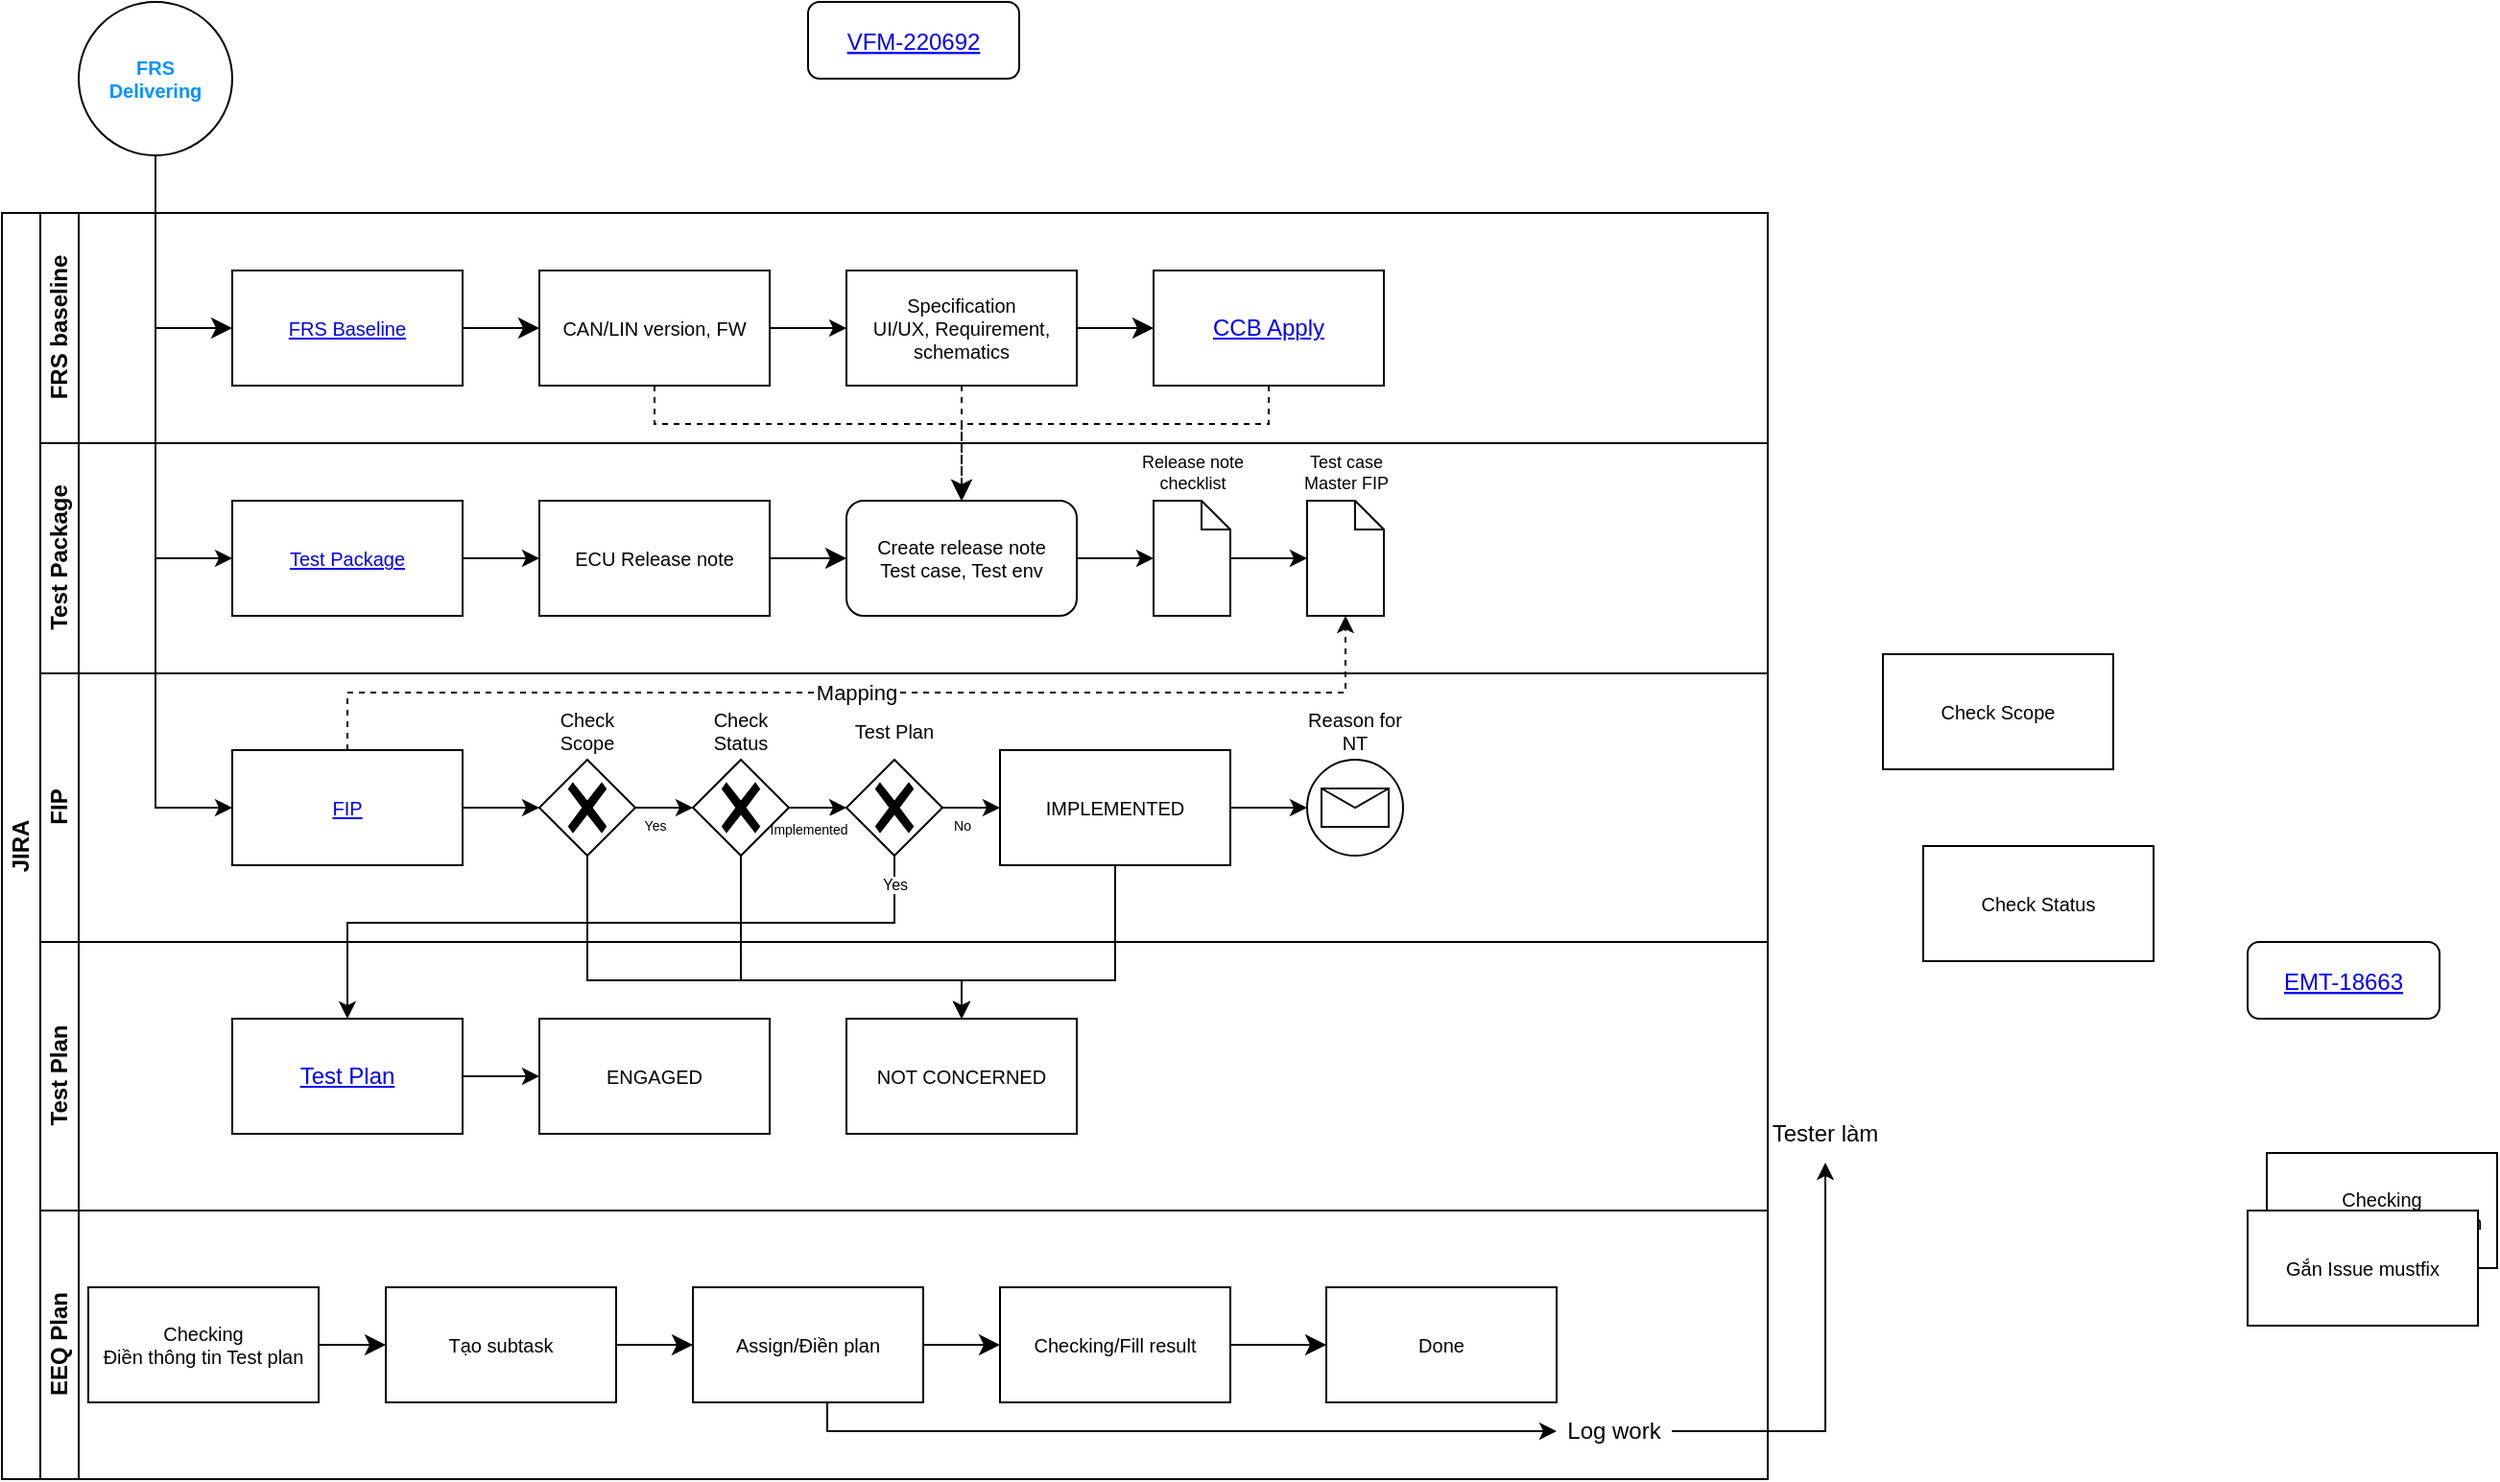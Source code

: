<mxfile version="24.6.1" type="github">
  <diagram id="prtHgNgQTEPvFCAcTncT" name="Page-1">
    <mxGraphModel dx="2049" dy="1114" grid="1" gridSize="10" guides="1" tooltips="1" connect="1" arrows="1" fold="1" page="1" pageScale="1" pageWidth="827" pageHeight="1169" math="0" shadow="0">
      <root>
        <mxCell id="0" />
        <mxCell id="1" parent="0" />
        <UserObject label="JIRA" link="https://vingroupjsc.sharepoint.com/:x:/r/sites/VF-EEQualityCentre/_layouts/15/Doc.aspx?sourcedoc=%7B268B624A-8D3B-4E9C-AA28-62E9198A5E5C%7D&amp;file=LHD_VN_VF3_Master%20Tracker.xlsx&amp;action=default&amp;mobileredirect=true" id="dNxyNK7c78bLwvsdeMH5-19">
          <mxCell style="swimlane;html=1;childLayout=stackLayout;resizeParent=1;resizeParentMax=0;horizontal=0;startSize=20;horizontalStack=0;whiteSpace=wrap;" parent="1" vertex="1">
            <mxGeometry x="120" y="120" width="920" height="660" as="geometry">
              <mxRectangle x="120" y="120" width="40" height="50" as="alternateBounds" />
            </mxGeometry>
          </mxCell>
        </UserObject>
        <mxCell id="dNxyNK7c78bLwvsdeMH5-20" value="FRS baseline" style="swimlane;html=1;startSize=20;horizontal=0;" parent="dNxyNK7c78bLwvsdeMH5-19" vertex="1">
          <mxGeometry x="20" width="900" height="120" as="geometry" />
        </mxCell>
        <mxCell id="qIckF98StNaj-yUu7WlP-11" value="" style="edgeStyle=none;curved=1;rounded=0;orthogonalLoop=1;jettySize=auto;html=1;fontSize=12;startSize=8;endSize=8;" parent="dNxyNK7c78bLwvsdeMH5-20" source="qIckF98StNaj-yUu7WlP-8" target="qIckF98StNaj-yUu7WlP-10" edge="1">
          <mxGeometry relative="1" as="geometry" />
        </mxCell>
        <UserObject label="&lt;span style=&quot;font-size: 10px;&quot;&gt;FRS Baseline&lt;/span&gt;" link="https://tms.vinfast.vn/browse/EEI-2372" id="qIckF98StNaj-yUu7WlP-8">
          <mxCell style="whiteSpace=wrap;html=1;fontSize=12;rounded=0;strokeColor=default;align=center;verticalAlign=middle;spacing=10;fontFamily=Helvetica;fontColor=#0000EE;fontStyle=4;fillColor=default;" parent="dNxyNK7c78bLwvsdeMH5-20" vertex="1">
            <mxGeometry x="100" y="30" width="120" height="60" as="geometry" />
          </mxCell>
        </UserObject>
        <mxCell id="qIckF98StNaj-yUu7WlP-13" value="" style="edgeStyle=none;curved=1;rounded=0;orthogonalLoop=1;jettySize=auto;html=1;fontSize=12;startSize=8;endSize=8;" parent="dNxyNK7c78bLwvsdeMH5-20" source="qIckF98StNaj-yUu7WlP-10" edge="1">
          <mxGeometry relative="1" as="geometry">
            <mxPoint x="340" y="60" as="targetPoint" />
          </mxGeometry>
        </mxCell>
        <mxCell id="7vbJa-Z3su7h4x0WSQ4t-16" style="edgeStyle=orthogonalEdgeStyle;rounded=0;orthogonalLoop=1;jettySize=auto;html=1;entryX=0;entryY=0.5;entryDx=0;entryDy=0;" edge="1" parent="dNxyNK7c78bLwvsdeMH5-20" source="qIckF98StNaj-yUu7WlP-10" target="qIckF98StNaj-yUu7WlP-14">
          <mxGeometry relative="1" as="geometry" />
        </mxCell>
        <mxCell id="qIckF98StNaj-yUu7WlP-10" value="&lt;span style=&quot;font-size: 10px;&quot;&gt;CAN/LIN version, FW&lt;/span&gt;" style="whiteSpace=wrap;html=1;fontSize=10;" parent="dNxyNK7c78bLwvsdeMH5-20" vertex="1">
          <mxGeometry x="260" y="30" width="120" height="60" as="geometry" />
        </mxCell>
        <mxCell id="7vbJa-Z3su7h4x0WSQ4t-48" style="edgeStyle=orthogonalEdgeStyle;rounded=0;orthogonalLoop=1;jettySize=auto;html=1;dashed=1;strokeColor=default;align=center;verticalAlign=middle;fontFamily=Helvetica;fontSize=12;fontColor=default;labelBackgroundColor=default;startSize=8;endArrow=classic;endSize=8;" edge="1" parent="dNxyNK7c78bLwvsdeMH5-20" source="qIckF98StNaj-yUu7WlP-14">
          <mxGeometry relative="1" as="geometry">
            <mxPoint x="480.0" y="150" as="targetPoint" />
          </mxGeometry>
        </mxCell>
        <mxCell id="qIckF98StNaj-yUu7WlP-14" value="Specification&lt;div&gt;UI/UX, Requirement, schematics&lt;/div&gt;" style="whiteSpace=wrap;html=1;fontSize=10;" parent="dNxyNK7c78bLwvsdeMH5-20" vertex="1">
          <mxGeometry x="420" y="30" width="120" height="60" as="geometry" />
        </mxCell>
        <UserObject label="CCB Apply" link="https://tms.vinfast.vn/browse/CCB-1562" id="qIckF98StNaj-yUu7WlP-18">
          <mxCell style="whiteSpace=wrap;html=1;fontSize=12;rounded=0;strokeColor=default;align=center;verticalAlign=middle;spacing=10;fontFamily=Helvetica;fontColor=#0000EE;fontStyle=4;fillColor=default;" parent="dNxyNK7c78bLwvsdeMH5-20" vertex="1">
            <mxGeometry x="580" y="30" width="120" height="60" as="geometry" />
          </mxCell>
        </UserObject>
        <mxCell id="qIckF98StNaj-yUu7WlP-19" value="" style="edgeStyle=none;curved=1;rounded=0;orthogonalLoop=1;jettySize=auto;html=1;fontSize=12;startSize=8;endSize=8;" parent="dNxyNK7c78bLwvsdeMH5-20" source="qIckF98StNaj-yUu7WlP-14" target="qIckF98StNaj-yUu7WlP-18" edge="1">
          <mxGeometry relative="1" as="geometry" />
        </mxCell>
        <mxCell id="dNxyNK7c78bLwvsdeMH5-21" value="Test Package" style="swimlane;html=1;startSize=20;horizontal=0;" parent="dNxyNK7c78bLwvsdeMH5-19" vertex="1">
          <mxGeometry x="20" y="120" width="900" height="120" as="geometry" />
        </mxCell>
        <mxCell id="qIckF98StNaj-yUu7WlP-25" value="" style="edgeStyle=none;curved=1;rounded=0;orthogonalLoop=1;jettySize=auto;html=1;fontSize=12;startSize=8;endSize=8;" parent="dNxyNK7c78bLwvsdeMH5-21" source="qIckF98StNaj-yUu7WlP-22" target="qIckF98StNaj-yUu7WlP-24" edge="1">
          <mxGeometry relative="1" as="geometry" />
        </mxCell>
        <mxCell id="qIckF98StNaj-yUu7WlP-22" value="&lt;span style=&quot;font-size: 10px;&quot;&gt;ECU&amp;nbsp;&lt;/span&gt;Release note" style="whiteSpace=wrap;html=1;fontSize=10;" parent="dNxyNK7c78bLwvsdeMH5-21" vertex="1">
          <mxGeometry x="260" y="30" width="120" height="60" as="geometry" />
        </mxCell>
        <mxCell id="qIckF98StNaj-yUu7WlP-24" value="Create release note&lt;div&gt;Test case, Test env&lt;/div&gt;" style="whiteSpace=wrap;html=1;fontSize=10;rounded=1;" parent="dNxyNK7c78bLwvsdeMH5-21" vertex="1">
          <mxGeometry x="420" y="30" width="120" height="60" as="geometry" />
        </mxCell>
        <mxCell id="7vbJa-Z3su7h4x0WSQ4t-41" style="edgeStyle=orthogonalEdgeStyle;rounded=0;orthogonalLoop=1;jettySize=auto;html=1;entryX=0;entryY=0.5;entryDx=0;entryDy=0;" edge="1" parent="dNxyNK7c78bLwvsdeMH5-21" source="7vbJa-Z3su7h4x0WSQ4t-17" target="qIckF98StNaj-yUu7WlP-22">
          <mxGeometry relative="1" as="geometry" />
        </mxCell>
        <UserObject label="&lt;span style=&quot;font-size: 10px;&quot;&gt;Test Package&lt;/span&gt;" link="https://tms.vinfast.vn/browse/EEI-2372" id="7vbJa-Z3su7h4x0WSQ4t-17">
          <mxCell style="whiteSpace=wrap;html=1;fontSize=12;rounded=0;strokeColor=default;align=center;verticalAlign=middle;spacing=10;fontFamily=Helvetica;fontColor=#0000EE;fontStyle=4;fillColor=default;" vertex="1" parent="dNxyNK7c78bLwvsdeMH5-21">
            <mxGeometry x="100" y="30" width="120" height="60" as="geometry" />
          </mxCell>
        </UserObject>
        <UserObject label="" link="https://vingroupjsc.sharepoint.com/:x:/r/sites/VF-EEQualityCentre/_layouts/15/Doc.aspx?sourcedoc=%7B7188D6CC-D743-4151-A7EC-9FD6CC27E06A%7D&amp;file=VF3_Release%20Note.xlsx&amp;action=default&amp;mobileredirect=true&amp;wdsle=0" id="7vbJa-Z3su7h4x0WSQ4t-30">
          <mxCell style="shape=mxgraph.bpmn.data;labelPosition=center;verticalLabelPosition=bottom;align=center;verticalAlign=top;size=15;html=1;" vertex="1" parent="dNxyNK7c78bLwvsdeMH5-21">
            <mxGeometry x="580" y="30" width="40" height="60" as="geometry" />
          </mxCell>
        </UserObject>
        <mxCell id="7vbJa-Z3su7h4x0WSQ4t-31" style="edgeStyle=orthogonalEdgeStyle;rounded=0;orthogonalLoop=1;jettySize=auto;html=1;entryX=0;entryY=0.5;entryDx=0;entryDy=0;entryPerimeter=0;" edge="1" parent="dNxyNK7c78bLwvsdeMH5-21" source="qIckF98StNaj-yUu7WlP-24" target="7vbJa-Z3su7h4x0WSQ4t-30">
          <mxGeometry relative="1" as="geometry" />
        </mxCell>
        <mxCell id="7vbJa-Z3su7h4x0WSQ4t-32" value="Release note&lt;div&gt;checklist&lt;/div&gt;" style="text;html=1;align=center;verticalAlign=middle;whiteSpace=wrap;rounded=0;fontSize=9;" vertex="1" parent="dNxyNK7c78bLwvsdeMH5-21">
          <mxGeometry x="567.5" width="65" height="30" as="geometry" />
        </mxCell>
        <UserObject label="" link="https://vingroupjsc.sharepoint.com/:x:/r/sites/VF-EEQualityCentre/_layouts/15/Doc.aspx?sourcedoc=%7B268B624A-8D3B-4E9C-AA28-62E9198A5E5C%7D&amp;file=LHD_VN_VF3_Master%20Tracker.xlsx&amp;action=default&amp;mobileredirect=true" id="7vbJa-Z3su7h4x0WSQ4t-36">
          <mxCell style="shape=mxgraph.bpmn.data;labelPosition=center;verticalLabelPosition=bottom;align=center;verticalAlign=top;size=15;html=1;" vertex="1" parent="dNxyNK7c78bLwvsdeMH5-21">
            <mxGeometry x="660" y="30" width="40" height="60" as="geometry" />
          </mxCell>
        </UserObject>
        <mxCell id="7vbJa-Z3su7h4x0WSQ4t-37" value="Test case&lt;div&gt;Master FIP&lt;/div&gt;" style="text;html=1;align=center;verticalAlign=middle;whiteSpace=wrap;rounded=0;fontSize=9;" vertex="1" parent="dNxyNK7c78bLwvsdeMH5-21">
          <mxGeometry x="647.5" width="65" height="30" as="geometry" />
        </mxCell>
        <mxCell id="7vbJa-Z3su7h4x0WSQ4t-38" style="edgeStyle=orthogonalEdgeStyle;rounded=0;orthogonalLoop=1;jettySize=auto;html=1;entryX=0;entryY=0.5;entryDx=0;entryDy=0;entryPerimeter=0;" edge="1" parent="dNxyNK7c78bLwvsdeMH5-21" source="7vbJa-Z3su7h4x0WSQ4t-30" target="7vbJa-Z3su7h4x0WSQ4t-36">
          <mxGeometry relative="1" as="geometry" />
        </mxCell>
        <mxCell id="7vbJa-Z3su7h4x0WSQ4t-18" value="FIP" style="swimlane;html=1;startSize=20;horizontal=0;" vertex="1" parent="dNxyNK7c78bLwvsdeMH5-19">
          <mxGeometry x="20" y="240" width="900" height="140" as="geometry" />
        </mxCell>
        <mxCell id="7vbJa-Z3su7h4x0WSQ4t-19" value="" style="edgeStyle=none;curved=1;rounded=0;orthogonalLoop=1;jettySize=auto;html=1;fontSize=12;startSize=8;endSize=8;" edge="1" parent="7vbJa-Z3su7h4x0WSQ4t-18" source="7vbJa-Z3su7h4x0WSQ4t-20">
          <mxGeometry relative="1" as="geometry">
            <mxPoint x="180" y="70" as="targetPoint" />
          </mxGeometry>
        </mxCell>
        <mxCell id="7vbJa-Z3su7h4x0WSQ4t-21" value="" style="edgeStyle=none;curved=1;rounded=0;orthogonalLoop=1;jettySize=auto;html=1;fontSize=12;startSize=8;endSize=8;" edge="1" parent="7vbJa-Z3su7h4x0WSQ4t-18" source="7vbJa-Z3su7h4x0WSQ4t-22">
          <mxGeometry relative="1" as="geometry">
            <mxPoint x="340.0" y="70" as="targetPoint" />
          </mxGeometry>
        </mxCell>
        <mxCell id="7vbJa-Z3su7h4x0WSQ4t-23" value="" style="edgeStyle=none;curved=1;rounded=0;orthogonalLoop=1;jettySize=auto;html=1;fontSize=12;startSize=8;endSize=8;" edge="1" parent="7vbJa-Z3su7h4x0WSQ4t-18" source="7vbJa-Z3su7h4x0WSQ4t-25">
          <mxGeometry relative="1" as="geometry">
            <mxPoint x="500.0" y="70" as="targetPoint" />
          </mxGeometry>
        </mxCell>
        <mxCell id="7vbJa-Z3su7h4x0WSQ4t-26" value="" style="edgeStyle=none;curved=1;rounded=0;orthogonalLoop=1;jettySize=auto;html=1;fontSize=12;startSize=8;endSize=8;" edge="1" parent="7vbJa-Z3su7h4x0WSQ4t-18" source="7vbJa-Z3su7h4x0WSQ4t-27">
          <mxGeometry relative="1" as="geometry">
            <mxPoint x="670.0" y="70" as="targetPoint" />
          </mxGeometry>
        </mxCell>
        <UserObject label="&lt;span style=&quot;font-size: 10px;&quot;&gt;FIP&lt;/span&gt;" link="https://tms.vinfast.vn/browse/EEI-2372" id="7vbJa-Z3su7h4x0WSQ4t-39">
          <mxCell style="whiteSpace=wrap;html=1;fontSize=12;rounded=0;strokeColor=default;align=center;verticalAlign=middle;spacing=10;fontFamily=Helvetica;fontColor=#0000EE;fontStyle=4;fillColor=default;" vertex="1" parent="7vbJa-Z3su7h4x0WSQ4t-18">
            <mxGeometry x="100" y="40" width="120" height="60" as="geometry" />
          </mxCell>
        </UserObject>
        <mxCell id="7vbJa-Z3su7h4x0WSQ4t-115" value="&lt;font style=&quot;font-size: 7px;&quot;&gt;Yes&lt;/font&gt;" style="edgeStyle=orthogonalEdgeStyle;rounded=0;orthogonalLoop=1;jettySize=auto;html=1;fontSize=7;" edge="1" parent="7vbJa-Z3su7h4x0WSQ4t-18" source="7vbJa-Z3su7h4x0WSQ4t-111">
          <mxGeometry x="-0.344" y="-10" relative="1" as="geometry">
            <mxPoint x="340.0" y="70" as="targetPoint" />
            <mxPoint as="offset" />
          </mxGeometry>
        </mxCell>
        <mxCell id="7vbJa-Z3su7h4x0WSQ4t-111" value="" style="points=[[0.25,0.25,0],[0.5,0,0],[0.75,0.25,0],[1,0.5,0],[0.75,0.75,0],[0.5,1,0],[0.25,0.75,0],[0,0.5,0]];shape=mxgraph.bpmn.gateway2;html=1;verticalLabelPosition=bottom;labelBackgroundColor=#ffffff;verticalAlign=top;align=center;perimeter=rhombusPerimeter;outlineConnect=0;outline=none;symbol=none;gwType=exclusive;" vertex="1" parent="7vbJa-Z3su7h4x0WSQ4t-18">
          <mxGeometry x="260" y="45" width="50" height="50" as="geometry" />
        </mxCell>
        <mxCell id="7vbJa-Z3su7h4x0WSQ4t-112" value="&lt;span style=&quot;font-size: 10px;&quot;&gt;Check Scope&lt;/span&gt;" style="text;html=1;align=center;verticalAlign=middle;whiteSpace=wrap;rounded=0;fontSize=10;" vertex="1" parent="7vbJa-Z3su7h4x0WSQ4t-18">
          <mxGeometry x="255" y="15" width="60" height="30" as="geometry" />
        </mxCell>
        <mxCell id="7vbJa-Z3su7h4x0WSQ4t-113" style="edgeStyle=orthogonalEdgeStyle;rounded=0;orthogonalLoop=1;jettySize=auto;html=1;entryX=0;entryY=0.5;entryDx=0;entryDy=0;entryPerimeter=0;" edge="1" parent="7vbJa-Z3su7h4x0WSQ4t-18" source="7vbJa-Z3su7h4x0WSQ4t-39" target="7vbJa-Z3su7h4x0WSQ4t-111">
          <mxGeometry relative="1" as="geometry" />
        </mxCell>
        <mxCell id="7vbJa-Z3su7h4x0WSQ4t-127" value="&lt;font style=&quot;font-size: 7px;&quot;&gt;Implemented&lt;/font&gt;" style="edgeStyle=orthogonalEdgeStyle;rounded=0;orthogonalLoop=1;jettySize=auto;html=1;" edge="1" parent="7vbJa-Z3su7h4x0WSQ4t-18" source="7vbJa-Z3su7h4x0WSQ4t-119" target="7vbJa-Z3su7h4x0WSQ4t-126">
          <mxGeometry x="0.2" y="-10" relative="1" as="geometry">
            <mxPoint as="offset" />
          </mxGeometry>
        </mxCell>
        <mxCell id="7vbJa-Z3su7h4x0WSQ4t-119" value="" style="points=[[0.25,0.25,0],[0.5,0,0],[0.75,0.25,0],[1,0.5,0],[0.75,0.75,0],[0.5,1,0],[0.25,0.75,0],[0,0.5,0]];shape=mxgraph.bpmn.gateway2;html=1;verticalLabelPosition=bottom;labelBackgroundColor=#ffffff;verticalAlign=top;align=center;perimeter=rhombusPerimeter;outlineConnect=0;outline=none;symbol=none;gwType=exclusive;" vertex="1" parent="7vbJa-Z3su7h4x0WSQ4t-18">
          <mxGeometry x="340" y="45" width="50" height="50" as="geometry" />
        </mxCell>
        <mxCell id="7vbJa-Z3su7h4x0WSQ4t-120" value="&lt;span style=&quot;font-size: 10px;&quot;&gt;Check Status&lt;/span&gt;" style="text;html=1;align=center;verticalAlign=middle;whiteSpace=wrap;rounded=0;fontSize=10;" vertex="1" parent="7vbJa-Z3su7h4x0WSQ4t-18">
          <mxGeometry x="335" y="15" width="60" height="30" as="geometry" />
        </mxCell>
        <mxCell id="7vbJa-Z3su7h4x0WSQ4t-130" value="No" style="edgeStyle=orthogonalEdgeStyle;rounded=0;orthogonalLoop=1;jettySize=auto;html=1;fontSize=7;" edge="1" parent="7vbJa-Z3su7h4x0WSQ4t-18" source="7vbJa-Z3su7h4x0WSQ4t-126">
          <mxGeometry x="-0.345" y="-10" relative="1" as="geometry">
            <mxPoint x="500.0" y="70" as="targetPoint" />
            <mxPoint as="offset" />
          </mxGeometry>
        </mxCell>
        <mxCell id="7vbJa-Z3su7h4x0WSQ4t-126" value="" style="points=[[0.25,0.25,0],[0.5,0,0],[0.75,0.25,0],[1,0.5,0],[0.75,0.75,0],[0.5,1,0],[0.25,0.75,0],[0,0.5,0]];shape=mxgraph.bpmn.gateway2;html=1;verticalLabelPosition=bottom;labelBackgroundColor=#ffffff;verticalAlign=top;align=center;perimeter=rhombusPerimeter;outlineConnect=0;outline=none;symbol=none;gwType=exclusive;" vertex="1" parent="7vbJa-Z3su7h4x0WSQ4t-18">
          <mxGeometry x="420" y="45" width="50" height="50" as="geometry" />
        </mxCell>
        <mxCell id="7vbJa-Z3su7h4x0WSQ4t-128" value="&lt;span style=&quot;font-size: 10px;&quot;&gt;Test Plan&lt;/span&gt;" style="text;html=1;align=center;verticalAlign=middle;whiteSpace=wrap;rounded=0;fontSize=10;" vertex="1" parent="7vbJa-Z3su7h4x0WSQ4t-18">
          <mxGeometry x="415" y="15" width="60" height="30" as="geometry" />
        </mxCell>
        <mxCell id="7vbJa-Z3su7h4x0WSQ4t-138" style="edgeStyle=orthogonalEdgeStyle;rounded=0;orthogonalLoop=1;jettySize=auto;html=1;" edge="1" parent="7vbJa-Z3su7h4x0WSQ4t-18" source="7vbJa-Z3su7h4x0WSQ4t-131" target="7vbJa-Z3su7h4x0WSQ4t-137">
          <mxGeometry relative="1" as="geometry" />
        </mxCell>
        <mxCell id="7vbJa-Z3su7h4x0WSQ4t-131" value="IMPLEMENTED" style="whiteSpace=wrap;html=1;fontSize=10;" vertex="1" parent="7vbJa-Z3su7h4x0WSQ4t-18">
          <mxGeometry x="500" y="40" width="120" height="60" as="geometry" />
        </mxCell>
        <mxCell id="7vbJa-Z3su7h4x0WSQ4t-137" value="" style="points=[[0.145,0.145,0],[0.5,0,0],[0.855,0.145,0],[1,0.5,0],[0.855,0.855,0],[0.5,1,0],[0.145,0.855,0],[0,0.5,0]];shape=mxgraph.bpmn.event;html=1;verticalLabelPosition=bottom;labelBackgroundColor=#ffffff;verticalAlign=top;align=center;perimeter=ellipsePerimeter;outlineConnect=0;aspect=fixed;outline=standard;symbol=message;" vertex="1" parent="7vbJa-Z3su7h4x0WSQ4t-18">
          <mxGeometry x="660" y="45" width="50" height="50" as="geometry" />
        </mxCell>
        <mxCell id="7vbJa-Z3su7h4x0WSQ4t-139" value="Reason for NT" style="text;html=1;align=center;verticalAlign=middle;whiteSpace=wrap;rounded=0;fontSize=10;" vertex="1" parent="7vbJa-Z3su7h4x0WSQ4t-18">
          <mxGeometry x="655" y="15" width="60" height="30" as="geometry" />
        </mxCell>
        <mxCell id="7vbJa-Z3su7h4x0WSQ4t-151" style="edgeStyle=orthogonalEdgeStyle;rounded=0;orthogonalLoop=1;jettySize=auto;html=1;" edge="1" parent="7vbJa-Z3su7h4x0WSQ4t-18" source="7vbJa-Z3su7h4x0WSQ4t-119">
          <mxGeometry relative="1" as="geometry">
            <mxPoint x="480" y="180" as="targetPoint" />
            <Array as="points">
              <mxPoint x="365" y="160" />
              <mxPoint x="480" y="160" />
            </Array>
          </mxGeometry>
        </mxCell>
        <mxCell id="dNxyNK7c78bLwvsdeMH5-22" value="Test Plan" style="swimlane;html=1;startSize=20;horizontal=0;" parent="dNxyNK7c78bLwvsdeMH5-19" vertex="1">
          <mxGeometry x="20" y="380" width="900" height="140" as="geometry" />
        </mxCell>
        <mxCell id="7vbJa-Z3su7h4x0WSQ4t-159" value="" style="edgeStyle=orthogonalEdgeStyle;rounded=0;orthogonalLoop=1;jettySize=auto;html=1;" edge="1" parent="dNxyNK7c78bLwvsdeMH5-22" source="7vbJa-Z3su7h4x0WSQ4t-155">
          <mxGeometry relative="1" as="geometry">
            <mxPoint x="260" y="70" as="targetPoint" />
          </mxGeometry>
        </mxCell>
        <UserObject label="Test Plan" link="https://tms.vinfast.vn/browse/VFM-221913" id="7vbJa-Z3su7h4x0WSQ4t-155">
          <mxCell style="whiteSpace=wrap;html=1;fontSize=12;rounded=0;strokeColor=default;align=center;verticalAlign=middle;spacing=10;fontFamily=Helvetica;fontColor=#0000EE;fontStyle=4;fillColor=default;" vertex="1" parent="dNxyNK7c78bLwvsdeMH5-22">
            <mxGeometry x="100" y="40" width="120" height="60" as="geometry" />
          </mxCell>
        </UserObject>
        <mxCell id="qIckF98StNaj-yUu7WlP-31" value="ENGAGED" style="whiteSpace=wrap;html=1;fontSize=10;" parent="dNxyNK7c78bLwvsdeMH5-22" vertex="1">
          <mxGeometry x="260" y="40" width="120" height="60" as="geometry" />
        </mxCell>
        <mxCell id="7vbJa-Z3su7h4x0WSQ4t-160" value="NOT CONCERNED" style="whiteSpace=wrap;html=1;fontSize=10;" vertex="1" parent="dNxyNK7c78bLwvsdeMH5-22">
          <mxGeometry x="420" y="40" width="120" height="60" as="geometry" />
        </mxCell>
        <mxCell id="qIckF98StNaj-yUu7WlP-33" value="EEQ Plan" style="swimlane;html=1;startSize=20;horizontal=0;" parent="dNxyNK7c78bLwvsdeMH5-19" vertex="1">
          <mxGeometry x="20" y="520" width="900" height="140" as="geometry" />
        </mxCell>
        <mxCell id="qIckF98StNaj-yUu7WlP-34" value="" style="edgeStyle=none;curved=1;rounded=0;orthogonalLoop=1;jettySize=auto;html=1;fontSize=12;startSize=8;endSize=8;" parent="qIckF98StNaj-yUu7WlP-33" source="qIckF98StNaj-yUu7WlP-35" target="qIckF98StNaj-yUu7WlP-36" edge="1">
          <mxGeometry relative="1" as="geometry" />
        </mxCell>
        <mxCell id="qIckF98StNaj-yUu7WlP-35" value="&lt;div&gt;Checking&lt;/div&gt;Điền thông tin Test plan" style="whiteSpace=wrap;html=1;fontSize=10;" parent="qIckF98StNaj-yUu7WlP-33" vertex="1">
          <mxGeometry x="25" y="40" width="120" height="60" as="geometry" />
        </mxCell>
        <mxCell id="qIckF98StNaj-yUu7WlP-39" value="" style="edgeStyle=none;curved=1;rounded=0;orthogonalLoop=1;jettySize=auto;html=1;fontSize=12;startSize=8;endSize=8;" parent="qIckF98StNaj-yUu7WlP-33" source="qIckF98StNaj-yUu7WlP-36" target="qIckF98StNaj-yUu7WlP-38" edge="1">
          <mxGeometry relative="1" as="geometry" />
        </mxCell>
        <mxCell id="qIckF98StNaj-yUu7WlP-36" value="Tạo subtask" style="whiteSpace=wrap;html=1;fontSize=10;" parent="qIckF98StNaj-yUu7WlP-33" vertex="1">
          <mxGeometry x="180" y="40" width="120" height="60" as="geometry" />
        </mxCell>
        <mxCell id="qIckF98StNaj-yUu7WlP-41" value="" style="edgeStyle=none;curved=1;rounded=0;orthogonalLoop=1;jettySize=auto;html=1;fontSize=12;startSize=8;endSize=8;" parent="qIckF98StNaj-yUu7WlP-33" source="qIckF98StNaj-yUu7WlP-38" target="qIckF98StNaj-yUu7WlP-40" edge="1">
          <mxGeometry relative="1" as="geometry" />
        </mxCell>
        <mxCell id="7vbJa-Z3su7h4x0WSQ4t-5" style="edgeStyle=orthogonalEdgeStyle;rounded=0;orthogonalLoop=1;jettySize=auto;html=1;" edge="1" parent="qIckF98StNaj-yUu7WlP-33" source="qIckF98StNaj-yUu7WlP-38" target="7vbJa-Z3su7h4x0WSQ4t-2">
          <mxGeometry relative="1" as="geometry">
            <Array as="points">
              <mxPoint x="410" y="115" />
            </Array>
          </mxGeometry>
        </mxCell>
        <mxCell id="qIckF98StNaj-yUu7WlP-38" value="Assign/Điền plan" style="whiteSpace=wrap;html=1;fontSize=10;" parent="qIckF98StNaj-yUu7WlP-33" vertex="1">
          <mxGeometry x="340" y="40" width="120" height="60" as="geometry" />
        </mxCell>
        <mxCell id="qIckF98StNaj-yUu7WlP-43" value="" style="edgeStyle=none;curved=1;rounded=0;orthogonalLoop=1;jettySize=auto;html=1;fontSize=12;startSize=8;endSize=8;" parent="qIckF98StNaj-yUu7WlP-33" source="qIckF98StNaj-yUu7WlP-40" target="qIckF98StNaj-yUu7WlP-42" edge="1">
          <mxGeometry relative="1" as="geometry" />
        </mxCell>
        <mxCell id="qIckF98StNaj-yUu7WlP-40" value="Checking/Fill result" style="whiteSpace=wrap;html=1;fontSize=10;" parent="qIckF98StNaj-yUu7WlP-33" vertex="1">
          <mxGeometry x="500" y="40" width="120" height="60" as="geometry" />
        </mxCell>
        <mxCell id="qIckF98StNaj-yUu7WlP-42" value="Done" style="whiteSpace=wrap;html=1;fontSize=10;" parent="qIckF98StNaj-yUu7WlP-33" vertex="1">
          <mxGeometry x="670" y="40" width="120" height="60" as="geometry" />
        </mxCell>
        <mxCell id="7vbJa-Z3su7h4x0WSQ4t-2" value="Log work" style="text;html=1;align=center;verticalAlign=middle;whiteSpace=wrap;rounded=0;" vertex="1" parent="qIckF98StNaj-yUu7WlP-33">
          <mxGeometry x="790" y="100" width="60" height="30" as="geometry" />
        </mxCell>
        <mxCell id="7vbJa-Z3su7h4x0WSQ4t-47" style="edgeStyle=orthogonalEdgeStyle;rounded=0;orthogonalLoop=1;jettySize=auto;html=1;entryX=0.5;entryY=0;entryDx=0;entryDy=0;dashed=1;" edge="1" parent="dNxyNK7c78bLwvsdeMH5-19" source="qIckF98StNaj-yUu7WlP-10" target="qIckF98StNaj-yUu7WlP-24">
          <mxGeometry relative="1" as="geometry">
            <Array as="points">
              <mxPoint x="340" y="110" />
              <mxPoint x="500" y="110" />
            </Array>
          </mxGeometry>
        </mxCell>
        <mxCell id="7vbJa-Z3su7h4x0WSQ4t-50" style="edgeStyle=orthogonalEdgeStyle;rounded=0;orthogonalLoop=1;jettySize=auto;html=1;entryX=0.5;entryY=0;entryDx=0;entryDy=0;dashed=1;strokeColor=default;align=center;verticalAlign=middle;fontFamily=Helvetica;fontSize=12;fontColor=default;labelBackgroundColor=default;startSize=8;endArrow=classic;endSize=8;" edge="1" parent="dNxyNK7c78bLwvsdeMH5-19" source="qIckF98StNaj-yUu7WlP-18" target="qIckF98StNaj-yUu7WlP-24">
          <mxGeometry relative="1" as="geometry">
            <Array as="points">
              <mxPoint x="660" y="110" />
              <mxPoint x="500" y="110" />
            </Array>
          </mxGeometry>
        </mxCell>
        <mxCell id="7vbJa-Z3su7h4x0WSQ4t-118" value="Mapping" style="edgeStyle=orthogonalEdgeStyle;rounded=0;orthogonalLoop=1;jettySize=auto;html=1;dashed=1;" edge="1" parent="dNxyNK7c78bLwvsdeMH5-19" source="7vbJa-Z3su7h4x0WSQ4t-39" target="7vbJa-Z3su7h4x0WSQ4t-36">
          <mxGeometry relative="1" as="geometry">
            <Array as="points">
              <mxPoint x="180" y="250" />
              <mxPoint x="700" y="250" />
            </Array>
          </mxGeometry>
        </mxCell>
        <mxCell id="7vbJa-Z3su7h4x0WSQ4t-156" value="Yes" style="edgeStyle=orthogonalEdgeStyle;rounded=0;orthogonalLoop=1;jettySize=auto;html=1;entryX=0.5;entryY=0;entryDx=0;entryDy=0;fontSize=8;" edge="1" parent="dNxyNK7c78bLwvsdeMH5-19" source="7vbJa-Z3su7h4x0WSQ4t-126" target="7vbJa-Z3su7h4x0WSQ4t-155">
          <mxGeometry x="-0.919" relative="1" as="geometry">
            <Array as="points">
              <mxPoint x="465" y="370" />
              <mxPoint x="180" y="370" />
            </Array>
            <mxPoint as="offset" />
          </mxGeometry>
        </mxCell>
        <mxCell id="7vbJa-Z3su7h4x0WSQ4t-150" style="edgeStyle=orthogonalEdgeStyle;rounded=0;orthogonalLoop=1;jettySize=auto;html=1;entryX=0.5;entryY=0;entryDx=0;entryDy=0;" edge="1" parent="dNxyNK7c78bLwvsdeMH5-19" source="7vbJa-Z3su7h4x0WSQ4t-111" target="7vbJa-Z3su7h4x0WSQ4t-160">
          <mxGeometry relative="1" as="geometry">
            <mxPoint x="335" y="350" as="targetPoint" />
            <Array as="points">
              <mxPoint x="305" y="400" />
              <mxPoint x="500" y="400" />
            </Array>
          </mxGeometry>
        </mxCell>
        <mxCell id="7vbJa-Z3su7h4x0WSQ4t-162" style="edgeStyle=orthogonalEdgeStyle;rounded=0;orthogonalLoop=1;jettySize=auto;html=1;entryX=0.5;entryY=0;entryDx=0;entryDy=0;" edge="1" parent="dNxyNK7c78bLwvsdeMH5-19" source="7vbJa-Z3su7h4x0WSQ4t-131" target="7vbJa-Z3su7h4x0WSQ4t-160">
          <mxGeometry relative="1" as="geometry">
            <Array as="points">
              <mxPoint x="580" y="400" />
              <mxPoint x="500" y="400" />
            </Array>
          </mxGeometry>
        </mxCell>
        <mxCell id="qIckF98StNaj-yUu7WlP-9" value="" style="edgeStyle=orthogonalEdgeStyle;rounded=0;orthogonalLoop=1;jettySize=auto;html=1;fontSize=12;startSize=8;endSize=8;strokeColor=default;align=center;verticalAlign=middle;fontFamily=Helvetica;fontColor=default;labelBackgroundColor=default;endArrow=classic;exitX=0.5;exitY=1;exitDx=0;exitDy=0;" parent="1" target="qIckF98StNaj-yUu7WlP-8" edge="1" source="qIckF98StNaj-yUu7WlP-48">
          <mxGeometry relative="1" as="geometry">
            <mxPoint x="225" y="90" as="sourcePoint" />
            <Array as="points">
              <mxPoint x="200" y="180" />
            </Array>
          </mxGeometry>
        </mxCell>
        <mxCell id="7vbJa-Z3su7h4x0WSQ4t-13" style="edgeStyle=orthogonalEdgeStyle;rounded=0;orthogonalLoop=1;jettySize=auto;html=1;entryX=0;entryY=0.5;entryDx=0;entryDy=0;" edge="1" parent="1" source="qIckF98StNaj-yUu7WlP-48" target="7vbJa-Z3su7h4x0WSQ4t-17">
          <mxGeometry relative="1" as="geometry">
            <mxPoint x="225" y="270" as="targetPoint" />
            <Array as="points">
              <mxPoint x="200" y="300" />
            </Array>
          </mxGeometry>
        </mxCell>
        <mxCell id="7vbJa-Z3su7h4x0WSQ4t-40" style="edgeStyle=orthogonalEdgeStyle;rounded=0;orthogonalLoop=1;jettySize=auto;html=1;entryX=0;entryY=0.5;entryDx=0;entryDy=0;" edge="1" parent="1" source="qIckF98StNaj-yUu7WlP-48" target="7vbJa-Z3su7h4x0WSQ4t-39">
          <mxGeometry relative="1" as="geometry" />
        </mxCell>
        <UserObject label="FRS&lt;br&gt;Delivering" link="https://tms.vinfast.vn/browse/VFM-201341" id="qIckF98StNaj-yUu7WlP-48">
          <mxCell style="ellipse;whiteSpace=wrap;html=1;fontSize=10;fontStyle=1;labelBackgroundColor=none;labelBorderColor=none;fontColor=#0392FF;" parent="1" vertex="1">
            <mxGeometry x="160" y="10" width="80" height="80" as="geometry" />
          </mxCell>
        </UserObject>
        <UserObject label="EMT-18663" link="https://tms.vinfast.vn/browse/EMT-18663" id="ztss_zcHzE37luHq0jF5-4">
          <mxCell style="fontColor=#0000EE;fontStyle=4;rounded=1;overflow=hidden;spacing=10;" parent="1" vertex="1">
            <mxGeometry x="1290" y="500" width="100" height="40" as="geometry" />
          </mxCell>
        </UserObject>
        <mxCell id="7vbJa-Z3su7h4x0WSQ4t-3" value="Tester làm" style="text;html=1;align=center;verticalAlign=middle;whiteSpace=wrap;rounded=0;" vertex="1" parent="1">
          <mxGeometry x="1040" y="585" width="60" height="30" as="geometry" />
        </mxCell>
        <mxCell id="7vbJa-Z3su7h4x0WSQ4t-4" style="edgeStyle=orthogonalEdgeStyle;rounded=0;orthogonalLoop=1;jettySize=auto;html=1;" edge="1" parent="1" source="7vbJa-Z3su7h4x0WSQ4t-2" target="7vbJa-Z3su7h4x0WSQ4t-3">
          <mxGeometry relative="1" as="geometry" />
        </mxCell>
        <UserObject label="VFM-220692" link="https://tms.vinfast.vn/browse/VFM-220692" id="ztss_zcHzE37luHq0jF5-3">
          <mxCell style="fontColor=#0000EE;fontStyle=4;rounded=1;overflow=hidden;spacing=10;" parent="1" vertex="1">
            <mxGeometry x="540" y="10" width="110" height="40" as="geometry" />
          </mxCell>
        </UserObject>
        <mxCell id="7vbJa-Z3su7h4x0WSQ4t-53" value="Check Scope" style="whiteSpace=wrap;html=1;fontSize=10;" vertex="1" parent="1">
          <mxGeometry x="1100" y="350" width="120" height="60" as="geometry" />
        </mxCell>
        <mxCell id="7vbJa-Z3su7h4x0WSQ4t-109" value="Check Status" style="whiteSpace=wrap;html=1;fontSize=10;" vertex="1" parent="1">
          <mxGeometry x="1121" y="450" width="120" height="60" as="geometry" />
        </mxCell>
        <mxCell id="qIckF98StNaj-yUu7WlP-26" value="&lt;div&gt;Checking&lt;/div&gt;Điền thông tin Test plan" style="whiteSpace=wrap;html=1;fontSize=10;" parent="1" vertex="1">
          <mxGeometry x="1300" y="610" width="120" height="60" as="geometry" />
        </mxCell>
        <mxCell id="qIckF98StNaj-yUu7WlP-44" value="Gắn Issue mustfix" style="whiteSpace=wrap;html=1;fontSize=10;" parent="1" vertex="1">
          <mxGeometry x="1290" y="640" width="120" height="60" as="geometry" />
        </mxCell>
      </root>
    </mxGraphModel>
  </diagram>
</mxfile>
